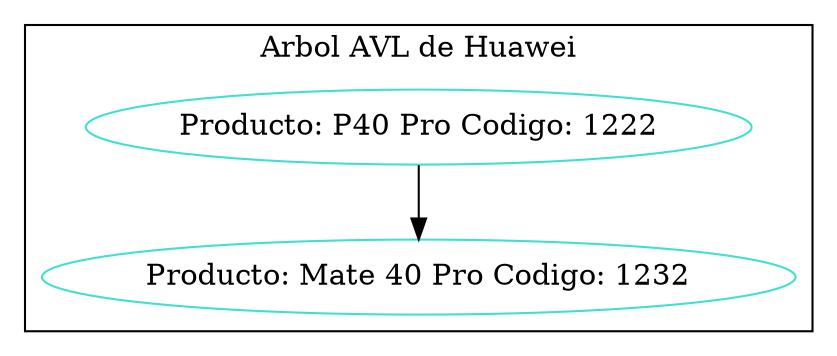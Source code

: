 digraph Hash{
node [color ="turquoise"];
subgraph clusterMarco {label="Arbol AVL de Huawei";color=black;
node[label="Producto: P40 Pro Codigo: 1222"]1222;
node[label="Producto: Mate 40 Pro Codigo: 1232"]1232;
1222->1232;
}
}